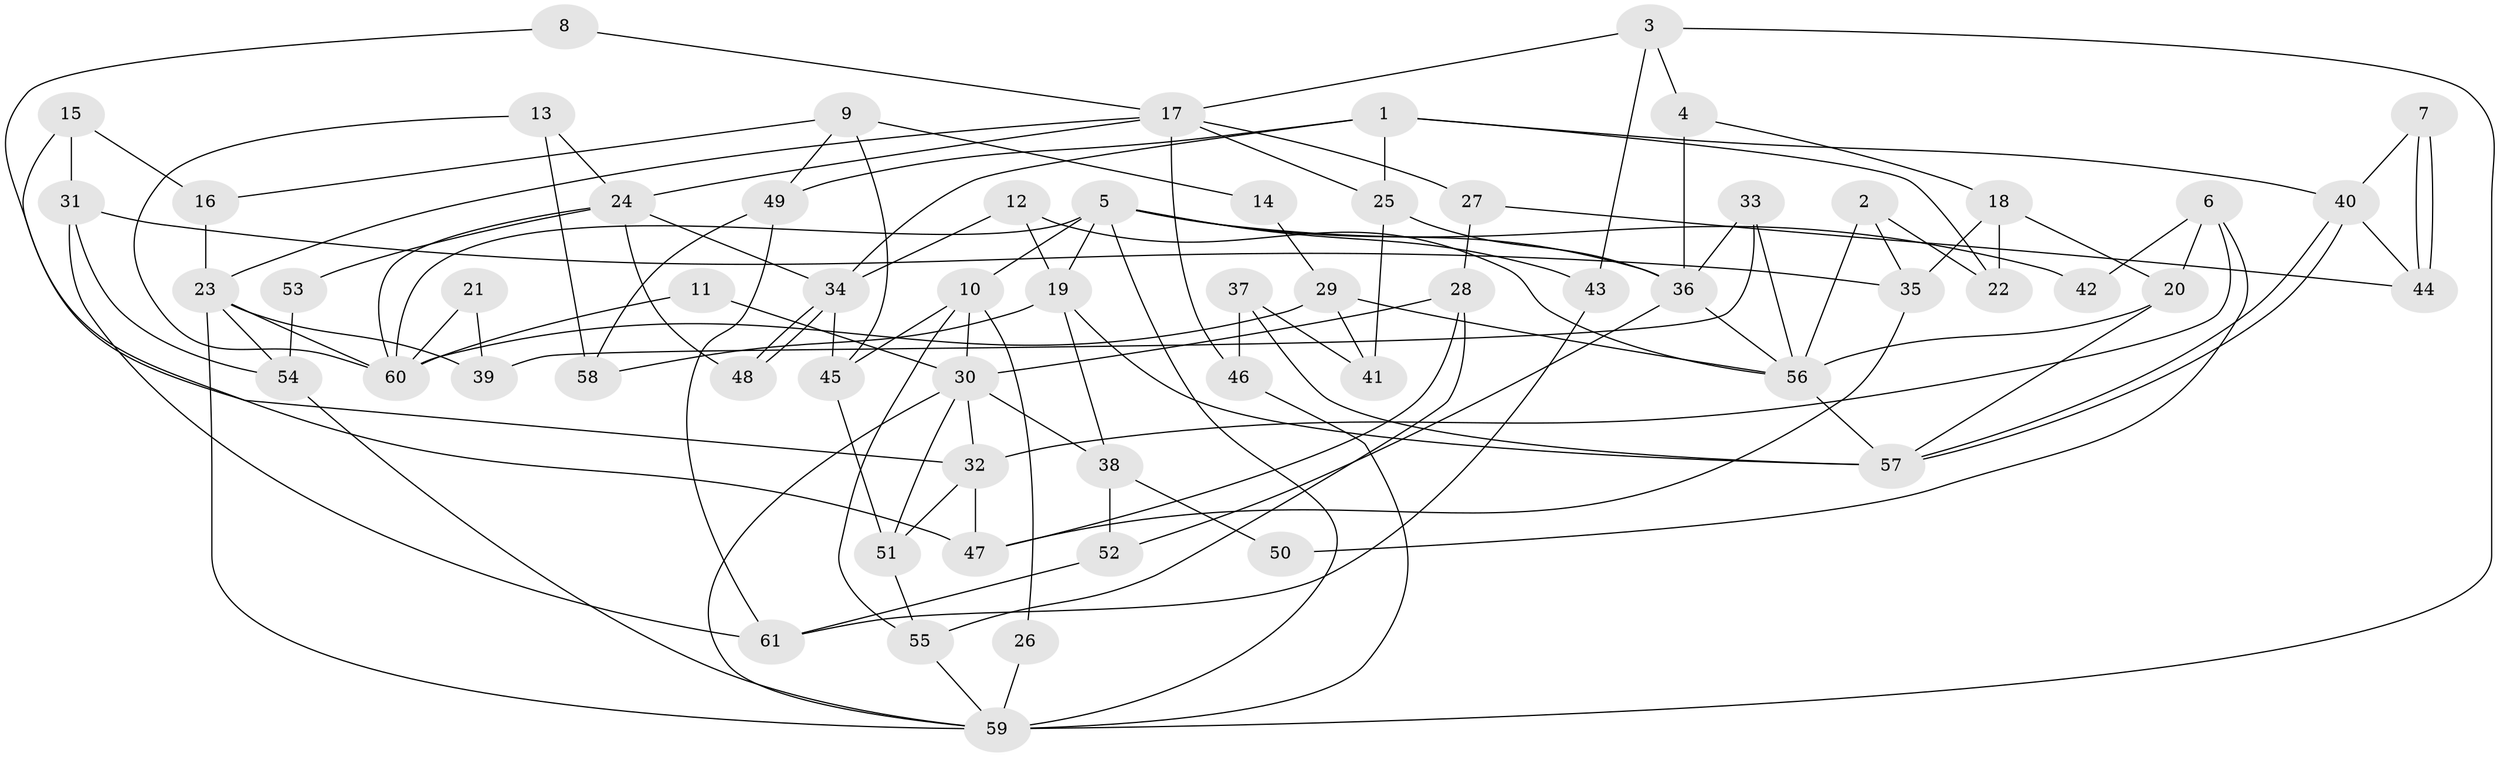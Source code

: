 // Generated by graph-tools (version 1.1) at 2025/36/03/09/25 02:36:12]
// undirected, 61 vertices, 122 edges
graph export_dot {
graph [start="1"]
  node [color=gray90,style=filled];
  1;
  2;
  3;
  4;
  5;
  6;
  7;
  8;
  9;
  10;
  11;
  12;
  13;
  14;
  15;
  16;
  17;
  18;
  19;
  20;
  21;
  22;
  23;
  24;
  25;
  26;
  27;
  28;
  29;
  30;
  31;
  32;
  33;
  34;
  35;
  36;
  37;
  38;
  39;
  40;
  41;
  42;
  43;
  44;
  45;
  46;
  47;
  48;
  49;
  50;
  51;
  52;
  53;
  54;
  55;
  56;
  57;
  58;
  59;
  60;
  61;
  1 -- 34;
  1 -- 25;
  1 -- 22;
  1 -- 40;
  1 -- 49;
  2 -- 35;
  2 -- 56;
  2 -- 22;
  3 -- 59;
  3 -- 17;
  3 -- 4;
  3 -- 43;
  4 -- 36;
  4 -- 18;
  5 -- 36;
  5 -- 43;
  5 -- 10;
  5 -- 19;
  5 -- 42;
  5 -- 59;
  5 -- 60;
  6 -- 20;
  6 -- 32;
  6 -- 42;
  6 -- 50;
  7 -- 40;
  7 -- 44;
  7 -- 44;
  8 -- 32;
  8 -- 17;
  9 -- 49;
  9 -- 45;
  9 -- 14;
  9 -- 16;
  10 -- 45;
  10 -- 26;
  10 -- 30;
  10 -- 55;
  11 -- 60;
  11 -- 30;
  12 -- 19;
  12 -- 56;
  12 -- 34;
  13 -- 60;
  13 -- 24;
  13 -- 58;
  14 -- 29;
  15 -- 16;
  15 -- 31;
  15 -- 47;
  16 -- 23;
  17 -- 24;
  17 -- 27;
  17 -- 23;
  17 -- 25;
  17 -- 46;
  18 -- 22;
  18 -- 20;
  18 -- 35;
  19 -- 57;
  19 -- 38;
  19 -- 58;
  20 -- 56;
  20 -- 57;
  21 -- 60;
  21 -- 39;
  23 -- 59;
  23 -- 39;
  23 -- 54;
  23 -- 60;
  24 -- 60;
  24 -- 34;
  24 -- 48;
  24 -- 53;
  25 -- 36;
  25 -- 41;
  26 -- 59;
  27 -- 44;
  27 -- 28;
  28 -- 47;
  28 -- 55;
  28 -- 30;
  29 -- 41;
  29 -- 60;
  29 -- 56;
  30 -- 32;
  30 -- 38;
  30 -- 51;
  30 -- 59;
  31 -- 54;
  31 -- 35;
  31 -- 61;
  32 -- 51;
  32 -- 47;
  33 -- 56;
  33 -- 36;
  33 -- 39;
  34 -- 48;
  34 -- 48;
  34 -- 45;
  35 -- 47;
  36 -- 56;
  36 -- 52;
  37 -- 46;
  37 -- 57;
  37 -- 41;
  38 -- 50;
  38 -- 52;
  40 -- 57;
  40 -- 57;
  40 -- 44;
  43 -- 61;
  45 -- 51;
  46 -- 59;
  49 -- 58;
  49 -- 61;
  51 -- 55;
  52 -- 61;
  53 -- 54;
  54 -- 59;
  55 -- 59;
  56 -- 57;
}
